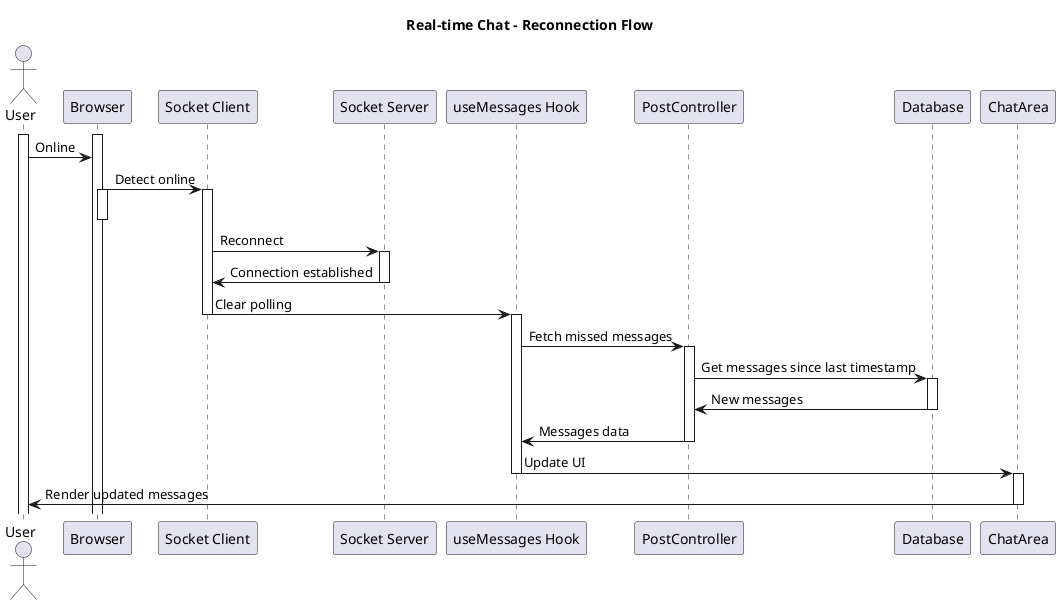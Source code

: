 @startuml
title Real-time Chat - Reconnection Flow

actor User
participant Browser
participant "Socket Client" as SocketClient
participant "Socket Server" as SocketServer
participant "useMessages Hook" as Hook
participant "PostController" as PostController
participant Database
participant ChatArea

activate User
activate Browser

User -> Browser: Online
Browser -> SocketClient: Detect online
activate Browser
deactivate Browser
activate SocketClient
SocketClient -> SocketServer: Reconnect
activate SocketServer
SocketServer -> SocketClient: Connection established
deactivate SocketServer
SocketClient -> Hook: Clear polling
deactivate SocketClient
activate Hook
Hook -> PostController: Fetch missed messages
activate PostController
PostController -> Database: Get messages since last timestamp
activate Database
Database -> PostController: New messages
deactivate Database
PostController -> Hook: Messages data
deactivate PostController
Hook -> ChatArea: Update UI
deactivate Hook
activate ChatArea
ChatArea -> User: Render updated messages
deactivate ChatArea

@enduml